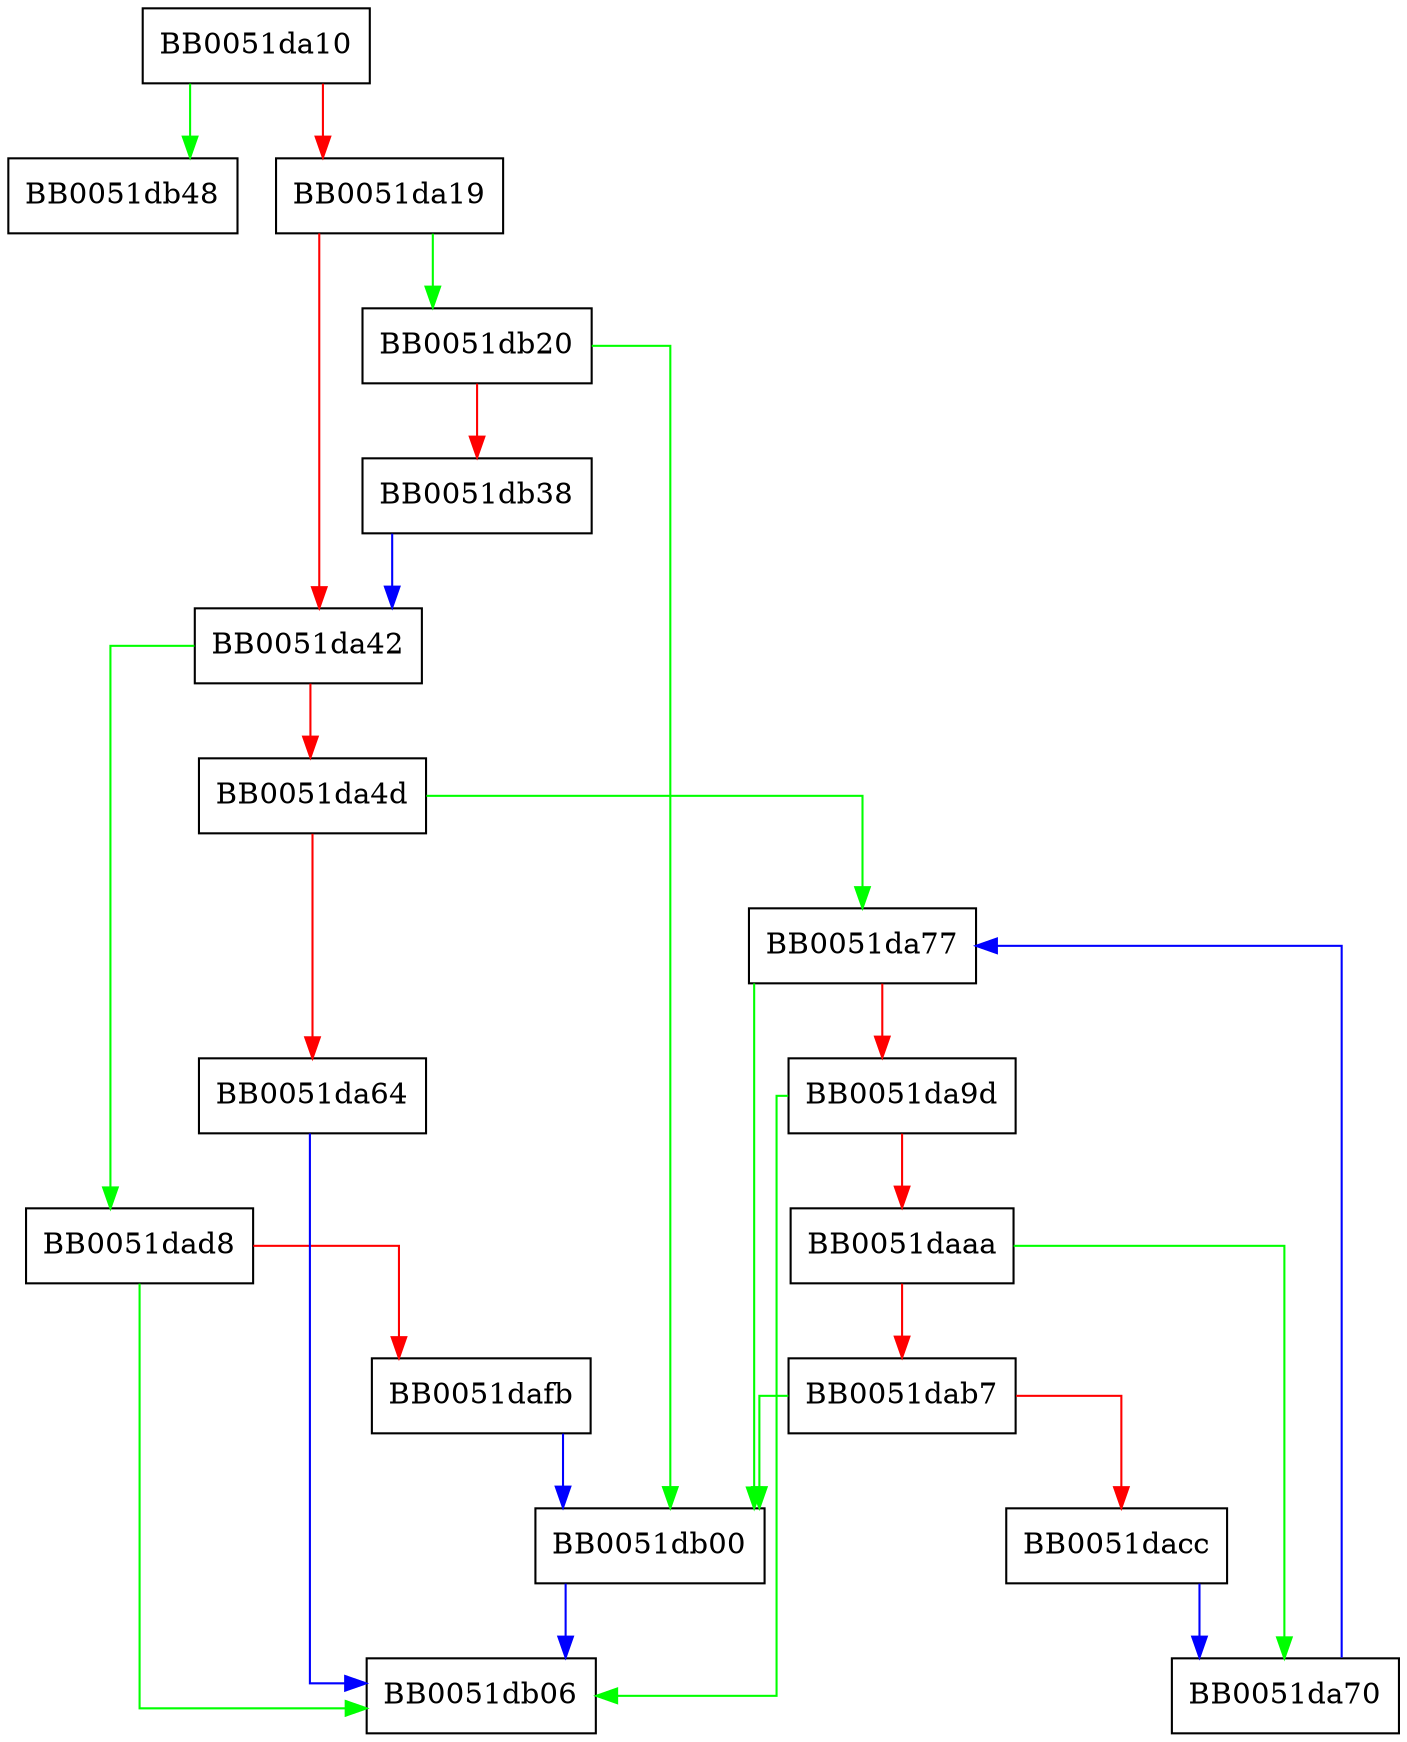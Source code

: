 digraph i2a_ASN1_INTEGER {
  node [shape="box"];
  graph [splines=ortho];
  BB0051da10 -> BB0051db48 [color="green"];
  BB0051da10 -> BB0051da19 [color="red"];
  BB0051da19 -> BB0051db20 [color="green"];
  BB0051da19 -> BB0051da42 [color="red"];
  BB0051da42 -> BB0051dad8 [color="green"];
  BB0051da42 -> BB0051da4d [color="red"];
  BB0051da4d -> BB0051da77 [color="green"];
  BB0051da4d -> BB0051da64 [color="red"];
  BB0051da64 -> BB0051db06 [color="blue"];
  BB0051da70 -> BB0051da77 [color="blue"];
  BB0051da77 -> BB0051db00 [color="green"];
  BB0051da77 -> BB0051da9d [color="red"];
  BB0051da9d -> BB0051db06 [color="green"];
  BB0051da9d -> BB0051daaa [color="red"];
  BB0051daaa -> BB0051da70 [color="green"];
  BB0051daaa -> BB0051dab7 [color="red"];
  BB0051dab7 -> BB0051db00 [color="green"];
  BB0051dab7 -> BB0051dacc [color="red"];
  BB0051dacc -> BB0051da70 [color="blue"];
  BB0051dad8 -> BB0051db06 [color="green"];
  BB0051dad8 -> BB0051dafb [color="red"];
  BB0051dafb -> BB0051db00 [color="blue"];
  BB0051db00 -> BB0051db06 [color="blue"];
  BB0051db20 -> BB0051db00 [color="green"];
  BB0051db20 -> BB0051db38 [color="red"];
  BB0051db38 -> BB0051da42 [color="blue"];
}